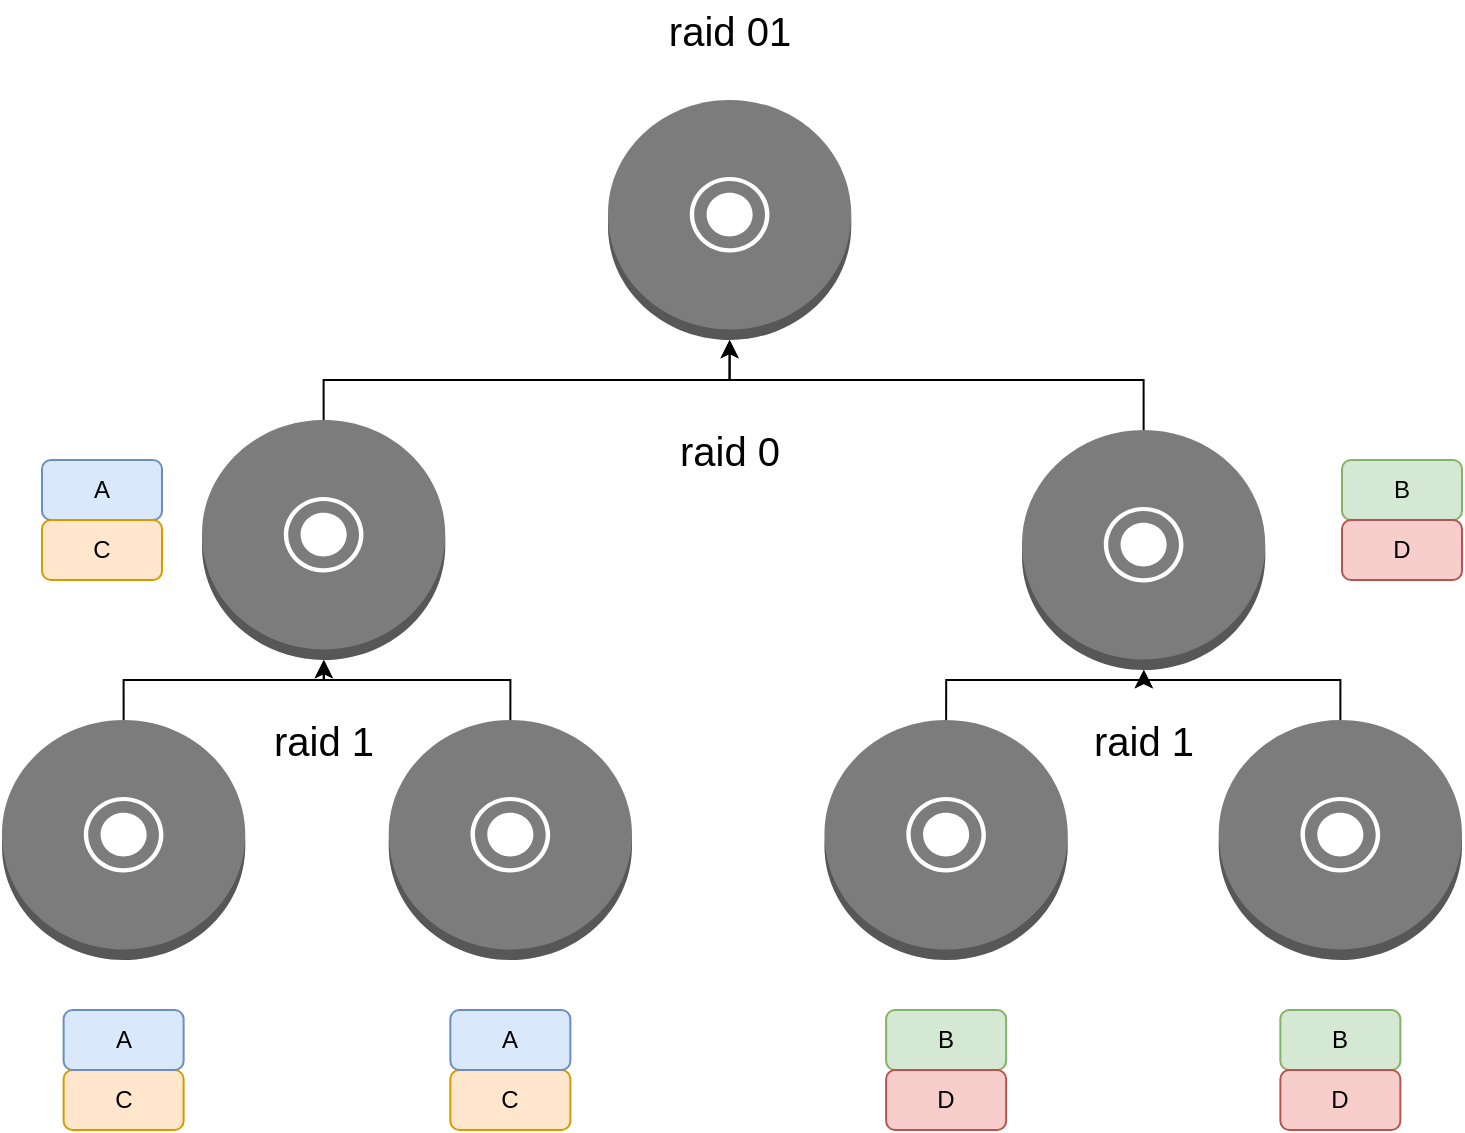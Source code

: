 <mxfile version="14.8.5" type="github">
  <diagram id="OVPr88sG9Dwkc0haUpR-" name="Page-1">
    <mxGraphModel dx="1135" dy="608" grid="1" gridSize="10" guides="1" tooltips="1" connect="1" arrows="1" fold="1" page="1" pageScale="1" pageWidth="827" pageHeight="1169" math="0" shadow="0">
      <root>
        <mxCell id="0" />
        <mxCell id="1" parent="0" />
        <mxCell id="EHof522Og7UNFE8TgKNa-1" value="A" style="rounded=1;whiteSpace=wrap;html=1;fillColor=#dae8fc;strokeColor=#6c8ebf;" vertex="1" parent="1">
          <mxGeometry x="70" y="310" width="60" height="30" as="geometry" />
        </mxCell>
        <mxCell id="EHof522Og7UNFE8TgKNa-3" value="" style="outlineConnect=0;dashed=0;verticalLabelPosition=bottom;verticalAlign=top;align=center;html=1;shape=mxgraph.aws3.disk;fillColor=#7D7C7C;gradientColor=none;" vertex="1" parent="1">
          <mxGeometry x="353" y="130" width="121.63" height="120" as="geometry" />
        </mxCell>
        <mxCell id="EHof522Og7UNFE8TgKNa-8" value="&lt;font style=&quot;font-size: 20px&quot;&gt;raid 01&lt;/font&gt;" style="text;html=1;strokeColor=none;fillColor=none;align=center;verticalAlign=middle;whiteSpace=wrap;rounded=0;" vertex="1" parent="1">
          <mxGeometry x="365.69" y="80" width="96.25" height="30" as="geometry" />
        </mxCell>
        <mxCell id="EHof522Og7UNFE8TgKNa-13" style="edgeStyle=orthogonalEdgeStyle;rounded=0;orthogonalLoop=1;jettySize=auto;html=1;exitX=0.5;exitY=0;exitDx=0;exitDy=0;exitPerimeter=0;entryX=0.5;entryY=1;entryDx=0;entryDy=0;entryPerimeter=0;" edge="1" parent="1" source="EHof522Og7UNFE8TgKNa-11" target="EHof522Og7UNFE8TgKNa-3">
          <mxGeometry relative="1" as="geometry" />
        </mxCell>
        <mxCell id="EHof522Og7UNFE8TgKNa-11" value="" style="outlineConnect=0;dashed=0;verticalLabelPosition=bottom;verticalAlign=top;align=center;html=1;shape=mxgraph.aws3.disk;fillColor=#7D7C7C;gradientColor=none;" vertex="1" parent="1">
          <mxGeometry x="150" y="290" width="121.63" height="120" as="geometry" />
        </mxCell>
        <mxCell id="EHof522Og7UNFE8TgKNa-14" style="edgeStyle=orthogonalEdgeStyle;rounded=0;orthogonalLoop=1;jettySize=auto;html=1;exitX=0.5;exitY=0;exitDx=0;exitDy=0;exitPerimeter=0;entryX=0.5;entryY=1;entryDx=0;entryDy=0;entryPerimeter=0;" edge="1" parent="1" source="EHof522Og7UNFE8TgKNa-12" target="EHof522Og7UNFE8TgKNa-3">
          <mxGeometry relative="1" as="geometry">
            <Array as="points">
              <mxPoint x="621" y="270" />
              <mxPoint x="414" y="270" />
            </Array>
          </mxGeometry>
        </mxCell>
        <mxCell id="EHof522Og7UNFE8TgKNa-12" value="" style="outlineConnect=0;dashed=0;verticalLabelPosition=bottom;verticalAlign=top;align=center;html=1;shape=mxgraph.aws3.disk;fillColor=#7D7C7C;gradientColor=none;" vertex="1" parent="1">
          <mxGeometry x="560" y="295" width="121.63" height="120" as="geometry" />
        </mxCell>
        <mxCell id="EHof522Og7UNFE8TgKNa-15" value="B" style="rounded=1;whiteSpace=wrap;html=1;fillColor=#d5e8d4;strokeColor=#82b366;" vertex="1" parent="1">
          <mxGeometry x="720" y="310" width="60" height="30" as="geometry" />
        </mxCell>
        <mxCell id="EHof522Og7UNFE8TgKNa-16" value="D" style="rounded=1;whiteSpace=wrap;html=1;fillColor=#f8cecc;strokeColor=#b85450;" vertex="1" parent="1">
          <mxGeometry x="720" y="340" width="60" height="30" as="geometry" />
        </mxCell>
        <mxCell id="EHof522Og7UNFE8TgKNa-17" value="C" style="rounded=1;whiteSpace=wrap;html=1;fillColor=#ffe6cc;strokeColor=#d79b00;" vertex="1" parent="1">
          <mxGeometry x="70" y="340" width="60" height="30" as="geometry" />
        </mxCell>
        <mxCell id="EHof522Og7UNFE8TgKNa-22" style="edgeStyle=orthogonalEdgeStyle;rounded=0;orthogonalLoop=1;jettySize=auto;html=1;exitX=0.5;exitY=0;exitDx=0;exitDy=0;exitPerimeter=0;entryX=0.5;entryY=1;entryDx=0;entryDy=0;entryPerimeter=0;" edge="1" parent="1" source="EHof522Og7UNFE8TgKNa-18" target="EHof522Og7UNFE8TgKNa-11">
          <mxGeometry relative="1" as="geometry">
            <Array as="points">
              <mxPoint x="111" y="420" />
              <mxPoint x="211" y="420" />
            </Array>
          </mxGeometry>
        </mxCell>
        <mxCell id="EHof522Og7UNFE8TgKNa-18" value="" style="outlineConnect=0;dashed=0;verticalLabelPosition=bottom;verticalAlign=top;align=center;html=1;shape=mxgraph.aws3.disk;fillColor=#7D7C7C;gradientColor=none;" vertex="1" parent="1">
          <mxGeometry x="50" y="440" width="121.63" height="120" as="geometry" />
        </mxCell>
        <mxCell id="EHof522Og7UNFE8TgKNa-23" style="edgeStyle=orthogonalEdgeStyle;rounded=0;orthogonalLoop=1;jettySize=auto;html=1;exitX=0.5;exitY=0;exitDx=0;exitDy=0;exitPerimeter=0;" edge="1" parent="1" source="EHof522Og7UNFE8TgKNa-19" target="EHof522Og7UNFE8TgKNa-11">
          <mxGeometry relative="1" as="geometry">
            <Array as="points">
              <mxPoint x="304" y="420" />
              <mxPoint x="211" y="420" />
            </Array>
          </mxGeometry>
        </mxCell>
        <mxCell id="EHof522Og7UNFE8TgKNa-19" value="" style="outlineConnect=0;dashed=0;verticalLabelPosition=bottom;verticalAlign=top;align=center;html=1;shape=mxgraph.aws3.disk;fillColor=#7D7C7C;gradientColor=none;" vertex="1" parent="1">
          <mxGeometry x="243.37" y="440" width="121.63" height="120" as="geometry" />
        </mxCell>
        <mxCell id="EHof522Og7UNFE8TgKNa-24" style="edgeStyle=orthogonalEdgeStyle;rounded=0;orthogonalLoop=1;jettySize=auto;html=1;exitX=0.5;exitY=0;exitDx=0;exitDy=0;exitPerimeter=0;" edge="1" parent="1" source="EHof522Og7UNFE8TgKNa-20" target="EHof522Og7UNFE8TgKNa-12">
          <mxGeometry relative="1" as="geometry">
            <Array as="points">
              <mxPoint x="522" y="420" />
              <mxPoint x="621" y="420" />
            </Array>
          </mxGeometry>
        </mxCell>
        <mxCell id="EHof522Og7UNFE8TgKNa-20" value="" style="outlineConnect=0;dashed=0;verticalLabelPosition=bottom;verticalAlign=top;align=center;html=1;shape=mxgraph.aws3.disk;fillColor=#7D7C7C;gradientColor=none;" vertex="1" parent="1">
          <mxGeometry x="461.25" y="440" width="121.63" height="120" as="geometry" />
        </mxCell>
        <mxCell id="EHof522Og7UNFE8TgKNa-26" style="edgeStyle=orthogonalEdgeStyle;rounded=0;orthogonalLoop=1;jettySize=auto;html=1;exitX=0.5;exitY=0;exitDx=0;exitDy=0;exitPerimeter=0;entryX=0.5;entryY=1;entryDx=0;entryDy=0;entryPerimeter=0;" edge="1" parent="1" source="EHof522Og7UNFE8TgKNa-21" target="EHof522Og7UNFE8TgKNa-12">
          <mxGeometry relative="1" as="geometry">
            <Array as="points">
              <mxPoint x="719" y="420" />
              <mxPoint x="621" y="420" />
            </Array>
          </mxGeometry>
        </mxCell>
        <mxCell id="EHof522Og7UNFE8TgKNa-21" value="" style="outlineConnect=0;dashed=0;verticalLabelPosition=bottom;verticalAlign=top;align=center;html=1;shape=mxgraph.aws3.disk;fillColor=#7D7C7C;gradientColor=none;" vertex="1" parent="1">
          <mxGeometry x="658.37" y="440" width="121.63" height="120" as="geometry" />
        </mxCell>
        <mxCell id="EHof522Og7UNFE8TgKNa-27" value="C" style="rounded=1;whiteSpace=wrap;html=1;fillColor=#ffe6cc;strokeColor=#d79b00;" vertex="1" parent="1">
          <mxGeometry x="80.81" y="615" width="60" height="30" as="geometry" />
        </mxCell>
        <mxCell id="EHof522Og7UNFE8TgKNa-28" value="A" style="rounded=1;whiteSpace=wrap;html=1;fillColor=#dae8fc;strokeColor=#6c8ebf;" vertex="1" parent="1">
          <mxGeometry x="80.81" y="585" width="60" height="30" as="geometry" />
        </mxCell>
        <mxCell id="EHof522Og7UNFE8TgKNa-29" value="C" style="rounded=1;whiteSpace=wrap;html=1;fillColor=#ffe6cc;strokeColor=#d79b00;" vertex="1" parent="1">
          <mxGeometry x="274.18" y="615" width="60" height="30" as="geometry" />
        </mxCell>
        <mxCell id="EHof522Og7UNFE8TgKNa-30" value="A" style="rounded=1;whiteSpace=wrap;html=1;fillColor=#dae8fc;strokeColor=#6c8ebf;" vertex="1" parent="1">
          <mxGeometry x="274.18" y="585" width="60" height="30" as="geometry" />
        </mxCell>
        <mxCell id="EHof522Og7UNFE8TgKNa-31" value="B" style="rounded=1;whiteSpace=wrap;html=1;fillColor=#d5e8d4;strokeColor=#82b366;" vertex="1" parent="1">
          <mxGeometry x="492.06" y="585" width="60" height="30" as="geometry" />
        </mxCell>
        <mxCell id="EHof522Og7UNFE8TgKNa-32" value="D" style="rounded=1;whiteSpace=wrap;html=1;fillColor=#f8cecc;strokeColor=#b85450;" vertex="1" parent="1">
          <mxGeometry x="492.06" y="615" width="60" height="30" as="geometry" />
        </mxCell>
        <mxCell id="EHof522Og7UNFE8TgKNa-33" value="B" style="rounded=1;whiteSpace=wrap;html=1;fillColor=#d5e8d4;strokeColor=#82b366;" vertex="1" parent="1">
          <mxGeometry x="689.18" y="585" width="60" height="30" as="geometry" />
        </mxCell>
        <mxCell id="EHof522Og7UNFE8TgKNa-34" value="D" style="rounded=1;whiteSpace=wrap;html=1;fillColor=#f8cecc;strokeColor=#b85450;" vertex="1" parent="1">
          <mxGeometry x="689.18" y="615" width="60" height="30" as="geometry" />
        </mxCell>
        <mxCell id="EHof522Og7UNFE8TgKNa-35" value="&lt;font style=&quot;font-size: 20px&quot;&gt;raid 0&lt;/font&gt;" style="text;html=1;strokeColor=none;fillColor=none;align=center;verticalAlign=middle;whiteSpace=wrap;rounded=0;strokeWidth=8;" vertex="1" parent="1">
          <mxGeometry x="378.82" y="295" width="70" height="20" as="geometry" />
        </mxCell>
        <mxCell id="EHof522Og7UNFE8TgKNa-36" value="&lt;font style=&quot;font-size: 20px&quot;&gt;raid 1&lt;/font&gt;" style="text;html=1;strokeColor=none;fillColor=none;align=center;verticalAlign=middle;whiteSpace=wrap;rounded=0;strokeWidth=8;" vertex="1" parent="1">
          <mxGeometry x="175.82" y="440" width="70" height="20" as="geometry" />
        </mxCell>
        <mxCell id="EHof522Og7UNFE8TgKNa-37" value="&lt;font style=&quot;font-size: 20px&quot;&gt;raid 1&lt;/font&gt;" style="text;html=1;strokeColor=none;fillColor=none;align=center;verticalAlign=middle;whiteSpace=wrap;rounded=0;strokeWidth=8;" vertex="1" parent="1">
          <mxGeometry x="585.82" y="440" width="70" height="20" as="geometry" />
        </mxCell>
      </root>
    </mxGraphModel>
  </diagram>
</mxfile>
